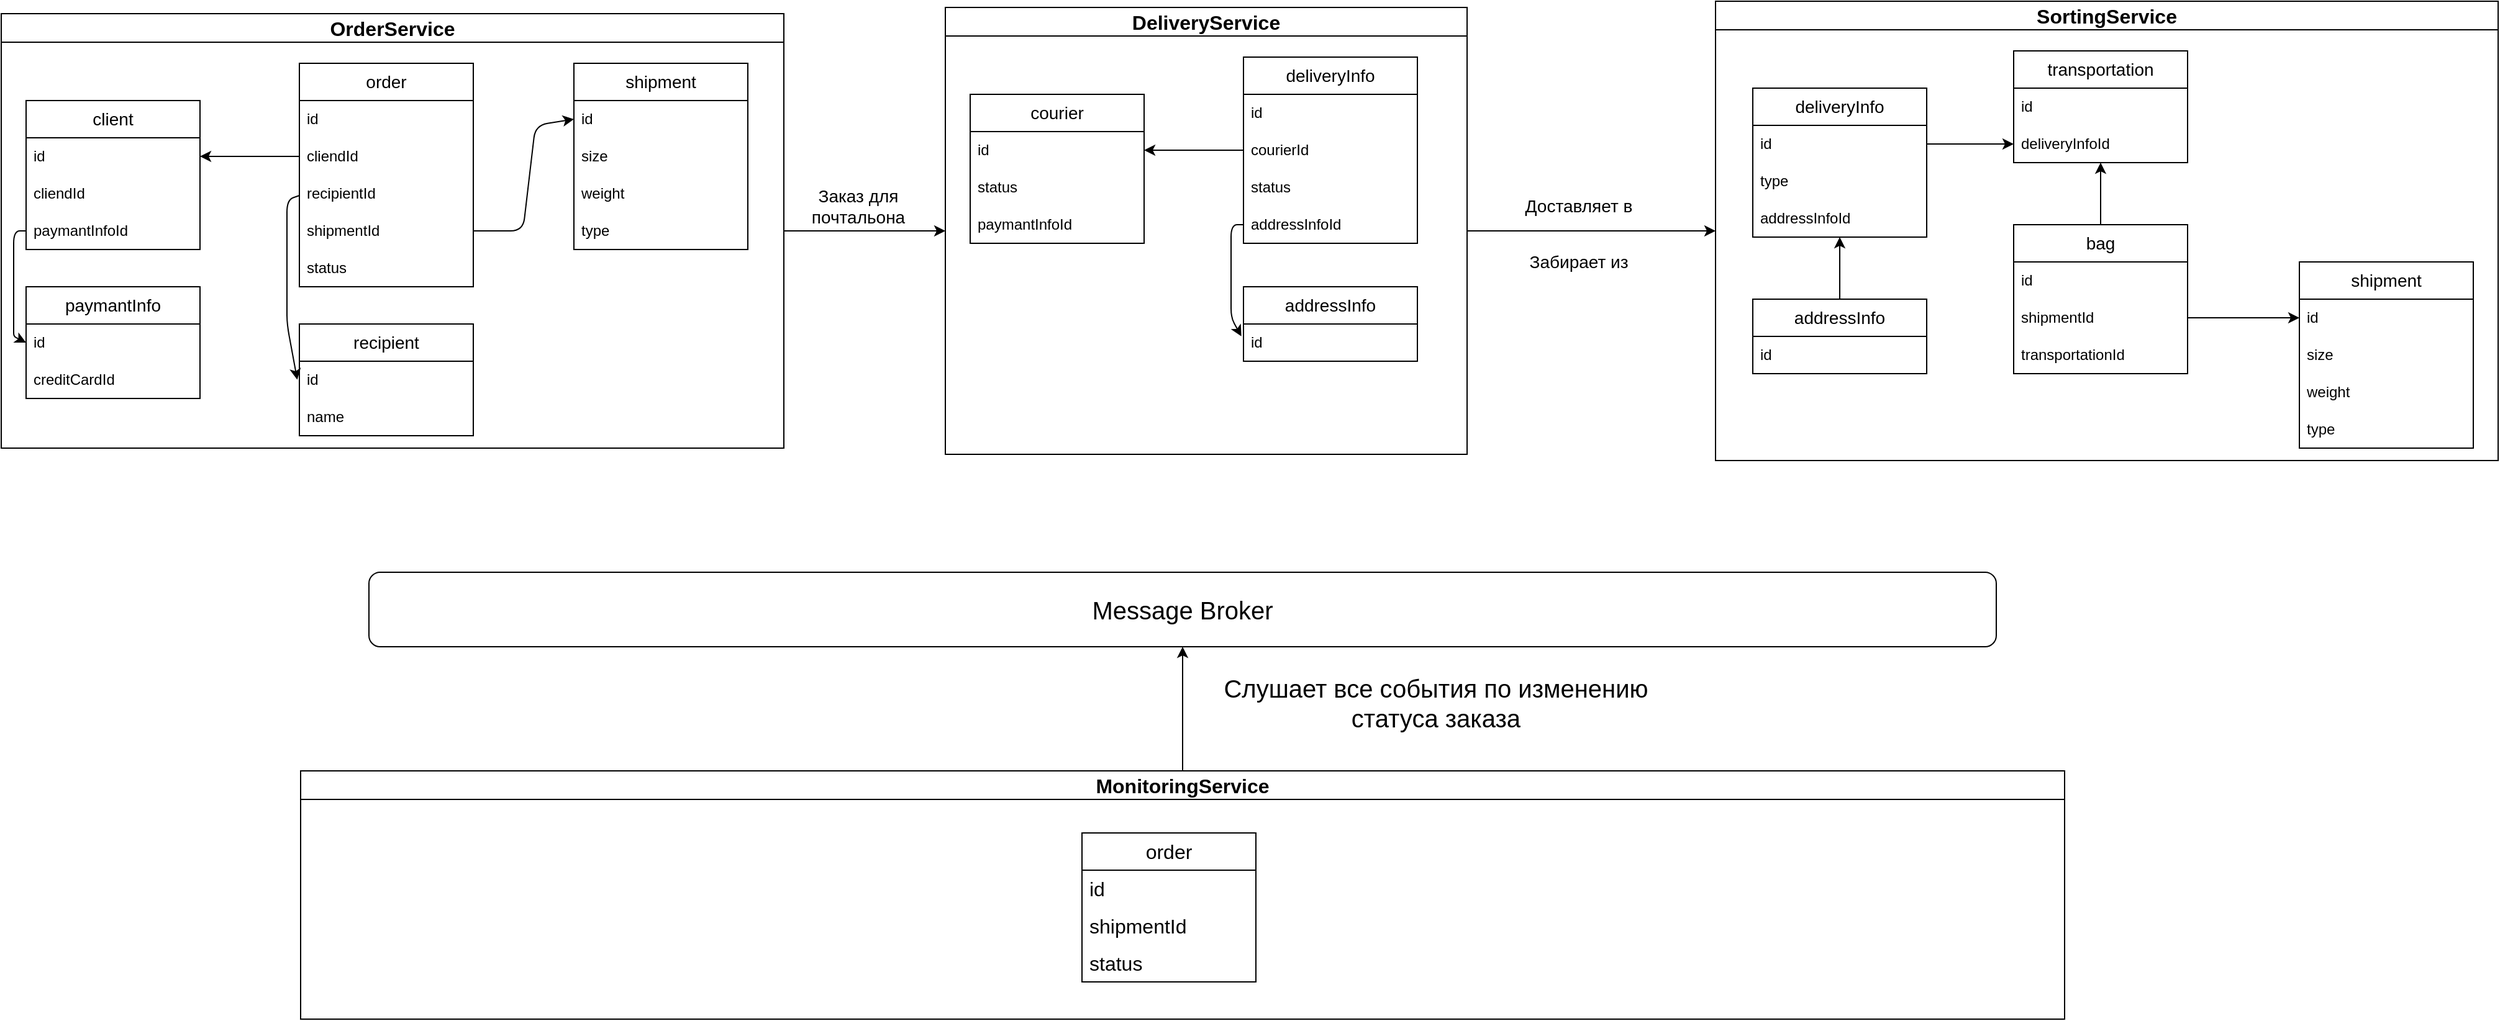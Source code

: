 <mxfile>
    <diagram id="klOjj9HEc2CGyEMasnPD" name="Page-1">
        <mxGraphModel dx="874" dy="1540" grid="1" gridSize="10" guides="1" tooltips="1" connect="1" arrows="1" fold="1" page="1" pageScale="1" pageWidth="827" pageHeight="1169" math="0" shadow="0">
            <root>
                <mxCell id="0"/>
                <mxCell id="1" parent="0"/>
                <mxCell id="134" style="edgeStyle=none;html=1;exitX=1;exitY=0.5;exitDx=0;exitDy=0;entryX=0;entryY=0.5;entryDx=0;entryDy=0;fontSize=14;" edge="1" parent="1" source="77" target="103">
                    <mxGeometry relative="1" as="geometry"/>
                </mxCell>
                <mxCell id="77" value="&lt;font style=&quot;font-size: 16px;&quot;&gt;OrderService&lt;/font&gt;" style="swimlane;whiteSpace=wrap;html=1;" vertex="1" parent="1">
                    <mxGeometry x="290" y="210" width="630" height="350" as="geometry"/>
                </mxCell>
                <mxCell id="73" value="&lt;font style=&quot;font-size: 14px;&quot;&gt;order&lt;/font&gt;" style="swimlane;fontStyle=0;childLayout=stackLayout;horizontal=1;startSize=30;horizontalStack=0;resizeParent=1;resizeParentMax=0;resizeLast=0;collapsible=1;marginBottom=0;whiteSpace=wrap;html=1;" vertex="1" parent="77">
                    <mxGeometry x="240" y="40" width="140" height="180" as="geometry"/>
                </mxCell>
                <mxCell id="74" value="id" style="text;strokeColor=none;fillColor=none;align=left;verticalAlign=middle;spacingLeft=4;spacingRight=4;overflow=hidden;points=[[0,0.5],[1,0.5]];portConstraint=eastwest;rotatable=0;whiteSpace=wrap;html=1;" vertex="1" parent="73">
                    <mxGeometry y="30" width="140" height="30" as="geometry"/>
                </mxCell>
                <mxCell id="76" value="cliendId" style="text;strokeColor=none;fillColor=none;align=left;verticalAlign=middle;spacingLeft=4;spacingRight=4;overflow=hidden;points=[[0,0.5],[1,0.5]];portConstraint=eastwest;rotatable=0;whiteSpace=wrap;html=1;" vertex="1" parent="73">
                    <mxGeometry y="60" width="140" height="30" as="geometry"/>
                </mxCell>
                <mxCell id="89" value="recipientId" style="text;strokeColor=none;fillColor=none;align=left;verticalAlign=middle;spacingLeft=4;spacingRight=4;overflow=hidden;points=[[0,0.5],[1,0.5]];portConstraint=eastwest;rotatable=0;whiteSpace=wrap;html=1;" vertex="1" parent="73">
                    <mxGeometry y="90" width="140" height="30" as="geometry"/>
                </mxCell>
                <mxCell id="94" value="shipmentId" style="text;strokeColor=none;fillColor=none;align=left;verticalAlign=middle;spacingLeft=4;spacingRight=4;overflow=hidden;points=[[0,0.5],[1,0.5]];portConstraint=eastwest;rotatable=0;whiteSpace=wrap;html=1;" vertex="1" parent="73">
                    <mxGeometry y="120" width="140" height="30" as="geometry"/>
                </mxCell>
                <mxCell id="161" value="status" style="text;strokeColor=none;fillColor=none;align=left;verticalAlign=middle;spacingLeft=4;spacingRight=4;overflow=hidden;points=[[0,0.5],[1,0.5]];portConstraint=eastwest;rotatable=0;whiteSpace=wrap;html=1;" vertex="1" parent="73">
                    <mxGeometry y="150" width="140" height="30" as="geometry"/>
                </mxCell>
                <mxCell id="78" value="&lt;font style=&quot;font-size: 14px;&quot;&gt;client&lt;/font&gt;" style="swimlane;fontStyle=0;childLayout=stackLayout;horizontal=1;startSize=30;horizontalStack=0;resizeParent=1;resizeParentMax=0;resizeLast=0;collapsible=1;marginBottom=0;whiteSpace=wrap;html=1;" vertex="1" parent="77">
                    <mxGeometry x="20" y="70" width="140" height="120" as="geometry"/>
                </mxCell>
                <mxCell id="79" value="id" style="text;strokeColor=none;fillColor=none;align=left;verticalAlign=middle;spacingLeft=4;spacingRight=4;overflow=hidden;points=[[0,0.5],[1,0.5]];portConstraint=eastwest;rotatable=0;whiteSpace=wrap;html=1;" vertex="1" parent="78">
                    <mxGeometry y="30" width="140" height="30" as="geometry"/>
                </mxCell>
                <mxCell id="81" value="cliendId" style="text;strokeColor=none;fillColor=none;align=left;verticalAlign=middle;spacingLeft=4;spacingRight=4;overflow=hidden;points=[[0,0.5],[1,0.5]];portConstraint=eastwest;rotatable=0;whiteSpace=wrap;html=1;" vertex="1" parent="78">
                    <mxGeometry y="60" width="140" height="30" as="geometry"/>
                </mxCell>
                <mxCell id="83" value="paymantInfoId" style="text;strokeColor=none;fillColor=none;align=left;verticalAlign=middle;spacingLeft=4;spacingRight=4;overflow=hidden;points=[[0,0.5],[1,0.5]];portConstraint=eastwest;rotatable=0;whiteSpace=wrap;html=1;" vertex="1" parent="78">
                    <mxGeometry y="90" width="140" height="30" as="geometry"/>
                </mxCell>
                <mxCell id="82" style="edgeStyle=none;html=1;entryX=1;entryY=0.5;entryDx=0;entryDy=0;fontSize=14;exitX=0;exitY=0.5;exitDx=0;exitDy=0;" edge="1" parent="77" source="76" target="79">
                    <mxGeometry relative="1" as="geometry"/>
                </mxCell>
                <mxCell id="84" value="&lt;font style=&quot;font-size: 14px;&quot;&gt;paymantInfo&lt;/font&gt;" style="swimlane;fontStyle=0;childLayout=stackLayout;horizontal=1;startSize=30;horizontalStack=0;resizeParent=1;resizeParentMax=0;resizeLast=0;collapsible=1;marginBottom=0;whiteSpace=wrap;html=1;" vertex="1" parent="77">
                    <mxGeometry x="20" y="220" width="140" height="90" as="geometry"/>
                </mxCell>
                <mxCell id="85" value="id" style="text;strokeColor=none;fillColor=none;align=left;verticalAlign=middle;spacingLeft=4;spacingRight=4;overflow=hidden;points=[[0,0.5],[1,0.5]];portConstraint=eastwest;rotatable=0;whiteSpace=wrap;html=1;" vertex="1" parent="84">
                    <mxGeometry y="30" width="140" height="30" as="geometry"/>
                </mxCell>
                <mxCell id="87" value="creditCardId" style="text;strokeColor=none;fillColor=none;align=left;verticalAlign=middle;spacingLeft=4;spacingRight=4;overflow=hidden;points=[[0,0.5],[1,0.5]];portConstraint=eastwest;rotatable=0;whiteSpace=wrap;html=1;" vertex="1" parent="84">
                    <mxGeometry y="60" width="140" height="30" as="geometry"/>
                </mxCell>
                <mxCell id="88" style="edgeStyle=none;html=1;fontSize=14;entryX=0;entryY=0.5;entryDx=0;entryDy=0;" edge="1" parent="77" source="83" target="85">
                    <mxGeometry relative="1" as="geometry">
                        <mxPoint x="10" y="270" as="targetPoint"/>
                        <Array as="points">
                            <mxPoint x="10" y="175"/>
                            <mxPoint x="10" y="220"/>
                            <mxPoint x="10" y="250"/>
                            <mxPoint x="10" y="260"/>
                        </Array>
                    </mxGeometry>
                </mxCell>
                <mxCell id="90" value="&lt;font style=&quot;font-size: 14px;&quot;&gt;recipient&lt;/font&gt;" style="swimlane;fontStyle=0;childLayout=stackLayout;horizontal=1;startSize=30;horizontalStack=0;resizeParent=1;resizeParentMax=0;resizeLast=0;collapsible=1;marginBottom=0;whiteSpace=wrap;html=1;" vertex="1" parent="77">
                    <mxGeometry x="240" y="250" width="140" height="90" as="geometry"/>
                </mxCell>
                <mxCell id="91" value="id" style="text;strokeColor=none;fillColor=none;align=left;verticalAlign=middle;spacingLeft=4;spacingRight=4;overflow=hidden;points=[[0,0.5],[1,0.5]];portConstraint=eastwest;rotatable=0;whiteSpace=wrap;html=1;" vertex="1" parent="90">
                    <mxGeometry y="30" width="140" height="30" as="geometry"/>
                </mxCell>
                <mxCell id="92" value="name" style="text;strokeColor=none;fillColor=none;align=left;verticalAlign=middle;spacingLeft=4;spacingRight=4;overflow=hidden;points=[[0,0.5],[1,0.5]];portConstraint=eastwest;rotatable=0;whiteSpace=wrap;html=1;" vertex="1" parent="90">
                    <mxGeometry y="60" width="140" height="30" as="geometry"/>
                </mxCell>
                <mxCell id="93" style="edgeStyle=none;html=1;fontSize=14;entryX=-0.012;entryY=0.496;entryDx=0;entryDy=0;entryPerimeter=0;exitX=0;exitY=0.549;exitDx=0;exitDy=0;exitPerimeter=0;" edge="1" parent="77" source="89" target="91">
                    <mxGeometry relative="1" as="geometry">
                        <mxPoint x="240" y="240" as="targetPoint"/>
                        <mxPoint x="240" y="150" as="sourcePoint"/>
                        <Array as="points">
                            <mxPoint x="230" y="150"/>
                            <mxPoint x="230" y="195"/>
                            <mxPoint x="230" y="225"/>
                            <mxPoint x="230" y="250"/>
                        </Array>
                    </mxGeometry>
                </mxCell>
                <mxCell id="95" value="&lt;font style=&quot;font-size: 14px;&quot;&gt;shipment&lt;/font&gt;" style="swimlane;fontStyle=0;childLayout=stackLayout;horizontal=1;startSize=30;horizontalStack=0;resizeParent=1;resizeParentMax=0;resizeLast=0;collapsible=1;marginBottom=0;whiteSpace=wrap;html=1;" vertex="1" parent="77">
                    <mxGeometry x="461" y="40" width="140" height="150" as="geometry"/>
                </mxCell>
                <mxCell id="96" value="id" style="text;strokeColor=none;fillColor=none;align=left;verticalAlign=middle;spacingLeft=4;spacingRight=4;overflow=hidden;points=[[0,0.5],[1,0.5]];portConstraint=eastwest;rotatable=0;whiteSpace=wrap;html=1;" vertex="1" parent="95">
                    <mxGeometry y="30" width="140" height="30" as="geometry"/>
                </mxCell>
                <mxCell id="97" value="size" style="text;strokeColor=none;fillColor=none;align=left;verticalAlign=middle;spacingLeft=4;spacingRight=4;overflow=hidden;points=[[0,0.5],[1,0.5]];portConstraint=eastwest;rotatable=0;whiteSpace=wrap;html=1;" vertex="1" parent="95">
                    <mxGeometry y="60" width="140" height="30" as="geometry"/>
                </mxCell>
                <mxCell id="99" value="weight" style="text;strokeColor=none;fillColor=none;align=left;verticalAlign=middle;spacingLeft=4;spacingRight=4;overflow=hidden;points=[[0,0.5],[1,0.5]];portConstraint=eastwest;rotatable=0;whiteSpace=wrap;html=1;" vertex="1" parent="95">
                    <mxGeometry y="90" width="140" height="30" as="geometry"/>
                </mxCell>
                <mxCell id="102" value="type" style="text;strokeColor=none;fillColor=none;align=left;verticalAlign=middle;spacingLeft=4;spacingRight=4;overflow=hidden;points=[[0,0.5],[1,0.5]];portConstraint=eastwest;rotatable=0;whiteSpace=wrap;html=1;" vertex="1" parent="95">
                    <mxGeometry y="120" width="140" height="30" as="geometry"/>
                </mxCell>
                <mxCell id="100" style="edgeStyle=none;html=1;exitX=1;exitY=0.5;exitDx=0;exitDy=0;entryX=0;entryY=0.5;entryDx=0;entryDy=0;fontSize=14;" edge="1" parent="77" source="94" target="96">
                    <mxGeometry relative="1" as="geometry">
                        <Array as="points">
                            <mxPoint x="420" y="175"/>
                            <mxPoint x="430" y="90"/>
                        </Array>
                    </mxGeometry>
                </mxCell>
                <mxCell id="202" style="edgeStyle=none;html=1;fontSize=14;" edge="1" parent="1" source="103">
                    <mxGeometry relative="1" as="geometry">
                        <mxPoint x="1670" y="385" as="targetPoint"/>
                    </mxGeometry>
                </mxCell>
                <mxCell id="103" value="&lt;span style=&quot;font-size: 16px;&quot;&gt;DeliveryService&lt;/span&gt;" style="swimlane;whiteSpace=wrap;html=1;" vertex="1" parent="1">
                    <mxGeometry x="1050" y="205" width="420" height="360" as="geometry"/>
                </mxCell>
                <mxCell id="104" value="&lt;font style=&quot;font-size: 14px;&quot;&gt;deliveryInfo&lt;/font&gt;" style="swimlane;fontStyle=0;childLayout=stackLayout;horizontal=1;startSize=30;horizontalStack=0;resizeParent=1;resizeParentMax=0;resizeLast=0;collapsible=1;marginBottom=0;whiteSpace=wrap;html=1;" vertex="1" parent="103">
                    <mxGeometry x="240" y="40" width="140" height="150" as="geometry"/>
                </mxCell>
                <mxCell id="105" value="id" style="text;strokeColor=none;fillColor=none;align=left;verticalAlign=middle;spacingLeft=4;spacingRight=4;overflow=hidden;points=[[0,0.5],[1,0.5]];portConstraint=eastwest;rotatable=0;whiteSpace=wrap;html=1;" vertex="1" parent="104">
                    <mxGeometry y="30" width="140" height="30" as="geometry"/>
                </mxCell>
                <mxCell id="106" value="courierId" style="text;strokeColor=none;fillColor=none;align=left;verticalAlign=middle;spacingLeft=4;spacingRight=4;overflow=hidden;points=[[0,0.5],[1,0.5]];portConstraint=eastwest;rotatable=0;whiteSpace=wrap;html=1;" vertex="1" parent="104">
                    <mxGeometry y="60" width="140" height="30" as="geometry"/>
                </mxCell>
                <mxCell id="107" value="status" style="text;strokeColor=none;fillColor=none;align=left;verticalAlign=middle;spacingLeft=4;spacingRight=4;overflow=hidden;points=[[0,0.5],[1,0.5]];portConstraint=eastwest;rotatable=0;whiteSpace=wrap;html=1;" vertex="1" parent="104">
                    <mxGeometry y="90" width="140" height="30" as="geometry"/>
                </mxCell>
                <mxCell id="108" value="addressInfoId" style="text;strokeColor=none;fillColor=none;align=left;verticalAlign=middle;spacingLeft=4;spacingRight=4;overflow=hidden;points=[[0,0.5],[1,0.5]];portConstraint=eastwest;rotatable=0;whiteSpace=wrap;html=1;" vertex="1" parent="104">
                    <mxGeometry y="120" width="140" height="30" as="geometry"/>
                </mxCell>
                <mxCell id="109" value="&lt;font style=&quot;font-size: 14px;&quot;&gt;courier&lt;/font&gt;" style="swimlane;fontStyle=0;childLayout=stackLayout;horizontal=1;startSize=30;horizontalStack=0;resizeParent=1;resizeParentMax=0;resizeLast=0;collapsible=1;marginBottom=0;whiteSpace=wrap;html=1;" vertex="1" parent="103">
                    <mxGeometry x="20" y="70" width="140" height="120" as="geometry"/>
                </mxCell>
                <mxCell id="110" value="id" style="text;strokeColor=none;fillColor=none;align=left;verticalAlign=middle;spacingLeft=4;spacingRight=4;overflow=hidden;points=[[0,0.5],[1,0.5]];portConstraint=eastwest;rotatable=0;whiteSpace=wrap;html=1;" vertex="1" parent="109">
                    <mxGeometry y="30" width="140" height="30" as="geometry"/>
                </mxCell>
                <mxCell id="111" value="status" style="text;strokeColor=none;fillColor=none;align=left;verticalAlign=middle;spacingLeft=4;spacingRight=4;overflow=hidden;points=[[0,0.5],[1,0.5]];portConstraint=eastwest;rotatable=0;whiteSpace=wrap;html=1;" vertex="1" parent="109">
                    <mxGeometry y="60" width="140" height="30" as="geometry"/>
                </mxCell>
                <mxCell id="112" value="paymantInfoId" style="text;strokeColor=none;fillColor=none;align=left;verticalAlign=middle;spacingLeft=4;spacingRight=4;overflow=hidden;points=[[0,0.5],[1,0.5]];portConstraint=eastwest;rotatable=0;whiteSpace=wrap;html=1;" vertex="1" parent="109">
                    <mxGeometry y="90" width="140" height="30" as="geometry"/>
                </mxCell>
                <mxCell id="113" style="edgeStyle=none;html=1;entryX=1;entryY=0.5;entryDx=0;entryDy=0;fontSize=14;exitX=0;exitY=0.5;exitDx=0;exitDy=0;" edge="1" parent="103" source="106" target="110">
                    <mxGeometry relative="1" as="geometry"/>
                </mxCell>
                <mxCell id="121" style="edgeStyle=none;html=1;fontSize=14;entryX=-0.012;entryY=0.496;entryDx=0;entryDy=0;entryPerimeter=0;exitX=0;exitY=0.5;exitDx=0;exitDy=0;" edge="1" parent="103" source="108">
                    <mxGeometry relative="1" as="geometry">
                        <mxPoint x="238.32" y="264.88" as="targetPoint"/>
                        <mxPoint x="240" y="150" as="sourcePoint"/>
                        <Array as="points">
                            <mxPoint x="230" y="175"/>
                            <mxPoint x="230" y="195"/>
                            <mxPoint x="230" y="225"/>
                            <mxPoint x="230" y="250"/>
                        </Array>
                    </mxGeometry>
                </mxCell>
                <mxCell id="129" value="&lt;font style=&quot;font-size: 14px;&quot;&gt;addressInfo&lt;/font&gt;" style="swimlane;fontStyle=0;childLayout=stackLayout;horizontal=1;startSize=30;horizontalStack=0;resizeParent=1;resizeParentMax=0;resizeLast=0;collapsible=1;marginBottom=0;whiteSpace=wrap;html=1;" vertex="1" parent="103">
                    <mxGeometry x="240" y="225" width="140" height="60" as="geometry"/>
                </mxCell>
                <mxCell id="130" value="id" style="text;strokeColor=none;fillColor=none;align=left;verticalAlign=middle;spacingLeft=4;spacingRight=4;overflow=hidden;points=[[0,0.5],[1,0.5]];portConstraint=eastwest;rotatable=0;whiteSpace=wrap;html=1;" vertex="1" parent="129">
                    <mxGeometry y="30" width="140" height="30" as="geometry"/>
                </mxCell>
                <mxCell id="135" value="Заказ для почтальона" style="text;html=1;strokeColor=none;fillColor=none;align=center;verticalAlign=middle;whiteSpace=wrap;rounded=0;fontSize=14;" vertex="1" parent="1">
                    <mxGeometry x="950" y="350" width="60" height="30" as="geometry"/>
                </mxCell>
                <mxCell id="136" value="&lt;font style=&quot;font-size: 16px;&quot;&gt;SortingService&lt;/font&gt;" style="swimlane;whiteSpace=wrap;html=1;" vertex="1" parent="1">
                    <mxGeometry x="1670" y="200" width="630" height="370" as="geometry"/>
                </mxCell>
                <mxCell id="155" value="&lt;font style=&quot;font-size: 14px;&quot;&gt;shipment&lt;/font&gt;" style="swimlane;fontStyle=0;childLayout=stackLayout;horizontal=1;startSize=30;horizontalStack=0;resizeParent=1;resizeParentMax=0;resizeLast=0;collapsible=1;marginBottom=0;whiteSpace=wrap;html=1;" vertex="1" parent="136">
                    <mxGeometry x="470" y="210" width="140" height="150" as="geometry"/>
                </mxCell>
                <mxCell id="156" value="id" style="text;strokeColor=none;fillColor=none;align=left;verticalAlign=middle;spacingLeft=4;spacingRight=4;overflow=hidden;points=[[0,0.5],[1,0.5]];portConstraint=eastwest;rotatable=0;whiteSpace=wrap;html=1;" vertex="1" parent="155">
                    <mxGeometry y="30" width="140" height="30" as="geometry"/>
                </mxCell>
                <mxCell id="157" value="size" style="text;strokeColor=none;fillColor=none;align=left;verticalAlign=middle;spacingLeft=4;spacingRight=4;overflow=hidden;points=[[0,0.5],[1,0.5]];portConstraint=eastwest;rotatable=0;whiteSpace=wrap;html=1;" vertex="1" parent="155">
                    <mxGeometry y="60" width="140" height="30" as="geometry"/>
                </mxCell>
                <mxCell id="158" value="weight" style="text;strokeColor=none;fillColor=none;align=left;verticalAlign=middle;spacingLeft=4;spacingRight=4;overflow=hidden;points=[[0,0.5],[1,0.5]];portConstraint=eastwest;rotatable=0;whiteSpace=wrap;html=1;" vertex="1" parent="155">
                    <mxGeometry y="90" width="140" height="30" as="geometry"/>
                </mxCell>
                <mxCell id="159" value="type" style="text;strokeColor=none;fillColor=none;align=left;verticalAlign=middle;spacingLeft=4;spacingRight=4;overflow=hidden;points=[[0,0.5],[1,0.5]];portConstraint=eastwest;rotatable=0;whiteSpace=wrap;html=1;" vertex="1" parent="155">
                    <mxGeometry y="120" width="140" height="30" as="geometry"/>
                </mxCell>
                <mxCell id="199" style="edgeStyle=none;html=1;entryX=0;entryY=0.5;entryDx=0;entryDy=0;fontSize=14;exitX=1;exitY=0.5;exitDx=0;exitDy=0;" edge="1" parent="136" source="195" target="226">
                    <mxGeometry relative="1" as="geometry">
                        <mxPoint x="240" y="145" as="targetPoint"/>
                    </mxGeometry>
                </mxCell>
                <mxCell id="194" value="&lt;span style=&quot;font-size: 14px;&quot;&gt;deliveryInfo&lt;/span&gt;" style="swimlane;fontStyle=0;childLayout=stackLayout;horizontal=1;startSize=30;horizontalStack=0;resizeParent=1;resizeParentMax=0;resizeLast=0;collapsible=1;marginBottom=0;whiteSpace=wrap;html=1;" vertex="1" parent="136">
                    <mxGeometry x="30" y="70" width="140" height="120" as="geometry"/>
                </mxCell>
                <mxCell id="195" value="id" style="text;strokeColor=none;fillColor=none;align=left;verticalAlign=middle;spacingLeft=4;spacingRight=4;overflow=hidden;points=[[0,0.5],[1,0.5]];portConstraint=eastwest;rotatable=0;whiteSpace=wrap;html=1;" vertex="1" parent="194">
                    <mxGeometry y="30" width="140" height="30" as="geometry"/>
                </mxCell>
                <mxCell id="198" value="type" style="text;strokeColor=none;fillColor=none;align=left;verticalAlign=middle;spacingLeft=4;spacingRight=4;overflow=hidden;points=[[0,0.5],[1,0.5]];portConstraint=eastwest;rotatable=0;whiteSpace=wrap;html=1;" vertex="1" parent="194">
                    <mxGeometry y="60" width="140" height="30" as="geometry"/>
                </mxCell>
                <mxCell id="222" value="addressInfoId" style="text;strokeColor=none;fillColor=none;align=left;verticalAlign=middle;spacingLeft=4;spacingRight=4;overflow=hidden;points=[[0,0.5],[1,0.5]];portConstraint=eastwest;rotatable=0;whiteSpace=wrap;html=1;" vertex="1" parent="194">
                    <mxGeometry y="90" width="140" height="30" as="geometry"/>
                </mxCell>
                <mxCell id="223" value="&lt;span style=&quot;font-size: 14px;&quot;&gt;transportation&lt;/span&gt;" style="swimlane;fontStyle=0;childLayout=stackLayout;horizontal=1;startSize=30;horizontalStack=0;resizeParent=1;resizeParentMax=0;resizeLast=0;collapsible=1;marginBottom=0;whiteSpace=wrap;html=1;" vertex="1" parent="136">
                    <mxGeometry x="240" y="40" width="140" height="90" as="geometry"/>
                </mxCell>
                <mxCell id="224" value="id" style="text;strokeColor=none;fillColor=none;align=left;verticalAlign=middle;spacingLeft=4;spacingRight=4;overflow=hidden;points=[[0,0.5],[1,0.5]];portConstraint=eastwest;rotatable=0;whiteSpace=wrap;html=1;" vertex="1" parent="223">
                    <mxGeometry y="30" width="140" height="30" as="geometry"/>
                </mxCell>
                <mxCell id="226" value="deliveryInfoId" style="text;strokeColor=none;fillColor=none;align=left;verticalAlign=middle;spacingLeft=4;spacingRight=4;overflow=hidden;points=[[0,0.5],[1,0.5]];portConstraint=eastwest;rotatable=0;whiteSpace=wrap;html=1;" vertex="1" parent="223">
                    <mxGeometry y="60" width="140" height="30" as="geometry"/>
                </mxCell>
                <mxCell id="233" style="edgeStyle=none;html=1;fontSize=20;" edge="1" parent="136" source="227" target="226">
                    <mxGeometry relative="1" as="geometry"/>
                </mxCell>
                <mxCell id="227" value="&lt;span style=&quot;font-size: 14px;&quot;&gt;bag&lt;/span&gt;" style="swimlane;fontStyle=0;childLayout=stackLayout;horizontal=1;startSize=30;horizontalStack=0;resizeParent=1;resizeParentMax=0;resizeLast=0;collapsible=1;marginBottom=0;whiteSpace=wrap;html=1;" vertex="1" parent="136">
                    <mxGeometry x="240" y="180" width="140" height="120" as="geometry"/>
                </mxCell>
                <mxCell id="228" value="id" style="text;strokeColor=none;fillColor=none;align=left;verticalAlign=middle;spacingLeft=4;spacingRight=4;overflow=hidden;points=[[0,0.5],[1,0.5]];portConstraint=eastwest;rotatable=0;whiteSpace=wrap;html=1;" vertex="1" parent="227">
                    <mxGeometry y="30" width="140" height="30" as="geometry"/>
                </mxCell>
                <mxCell id="231" value="shipmentId" style="text;strokeColor=none;fillColor=none;align=left;verticalAlign=middle;spacingLeft=4;spacingRight=4;overflow=hidden;points=[[0,0.5],[1,0.5]];portConstraint=eastwest;rotatable=0;whiteSpace=wrap;html=1;" vertex="1" parent="227">
                    <mxGeometry y="60" width="140" height="30" as="geometry"/>
                </mxCell>
                <mxCell id="229" value="transportationId" style="text;strokeColor=none;fillColor=none;align=left;verticalAlign=middle;spacingLeft=4;spacingRight=4;overflow=hidden;points=[[0,0.5],[1,0.5]];portConstraint=eastwest;rotatable=0;whiteSpace=wrap;html=1;" vertex="1" parent="227">
                    <mxGeometry y="90" width="140" height="30" as="geometry"/>
                </mxCell>
                <mxCell id="234" style="edgeStyle=none;html=1;entryX=0;entryY=0.5;entryDx=0;entryDy=0;fontSize=20;exitX=1;exitY=0.5;exitDx=0;exitDy=0;" edge="1" parent="136" source="231" target="156">
                    <mxGeometry relative="1" as="geometry"/>
                </mxCell>
                <mxCell id="238" style="edgeStyle=none;html=1;entryX=0.5;entryY=1;entryDx=0;entryDy=0;entryPerimeter=0;fontSize=20;" edge="1" parent="136" source="235" target="222">
                    <mxGeometry relative="1" as="geometry"/>
                </mxCell>
                <mxCell id="235" value="&lt;font style=&quot;font-size: 14px;&quot;&gt;addressInfo&lt;/font&gt;" style="swimlane;fontStyle=0;childLayout=stackLayout;horizontal=1;startSize=30;horizontalStack=0;resizeParent=1;resizeParentMax=0;resizeLast=0;collapsible=1;marginBottom=0;whiteSpace=wrap;html=1;" vertex="1" parent="136">
                    <mxGeometry x="30" y="240" width="140" height="60" as="geometry"/>
                </mxCell>
                <mxCell id="236" value="id" style="text;strokeColor=none;fillColor=none;align=left;verticalAlign=middle;spacingLeft=4;spacingRight=4;overflow=hidden;points=[[0,0.5],[1,0.5]];portConstraint=eastwest;rotatable=0;whiteSpace=wrap;html=1;" vertex="1" parent="235">
                    <mxGeometry y="30" width="140" height="30" as="geometry"/>
                </mxCell>
                <mxCell id="205" value="Доставляет в" style="text;html=1;strokeColor=none;fillColor=none;align=center;verticalAlign=middle;whiteSpace=wrap;rounded=0;fontSize=14;" vertex="1" parent="1">
                    <mxGeometry x="1490" y="350" width="140" height="30" as="geometry"/>
                </mxCell>
                <mxCell id="206" value="Забирает из" style="text;html=1;strokeColor=none;fillColor=none;align=center;verticalAlign=middle;whiteSpace=wrap;rounded=0;fontSize=14;" vertex="1" parent="1">
                    <mxGeometry x="1490" y="395" width="140" height="30" as="geometry"/>
                </mxCell>
                <mxCell id="213" style="edgeStyle=none;html=1;fontSize=20;entryX=0.5;entryY=1;entryDx=0;entryDy=0;" edge="1" parent="1" source="207" target="212">
                    <mxGeometry relative="1" as="geometry">
                        <mxPoint x="1241" y="730" as="targetPoint"/>
                    </mxGeometry>
                </mxCell>
                <mxCell id="207" value="&lt;span style=&quot;font-size: 16px;&quot;&gt;MonitoringService&lt;/span&gt;" style="swimlane;whiteSpace=wrap;html=1;fontSize=14;" vertex="1" parent="1">
                    <mxGeometry x="531" y="820" width="1420" height="200" as="geometry"/>
                </mxCell>
                <mxCell id="208" value="order" style="swimlane;fontStyle=0;childLayout=stackLayout;horizontal=1;startSize=30;horizontalStack=0;resizeParent=1;resizeParentMax=0;resizeLast=0;collapsible=1;marginBottom=0;whiteSpace=wrap;html=1;fontSize=16;" vertex="1" parent="207">
                    <mxGeometry x="629" y="50" width="140" height="120" as="geometry"/>
                </mxCell>
                <mxCell id="209" value="id" style="text;strokeColor=none;fillColor=none;align=left;verticalAlign=middle;spacingLeft=4;spacingRight=4;overflow=hidden;points=[[0,0.5],[1,0.5]];portConstraint=eastwest;rotatable=0;whiteSpace=wrap;html=1;fontSize=16;" vertex="1" parent="208">
                    <mxGeometry y="30" width="140" height="30" as="geometry"/>
                </mxCell>
                <mxCell id="210" value="shipmentId" style="text;strokeColor=none;fillColor=none;align=left;verticalAlign=middle;spacingLeft=4;spacingRight=4;overflow=hidden;points=[[0,0.5],[1,0.5]];portConstraint=eastwest;rotatable=0;whiteSpace=wrap;html=1;fontSize=16;" vertex="1" parent="208">
                    <mxGeometry y="60" width="140" height="30" as="geometry"/>
                </mxCell>
                <mxCell id="211" value="status" style="text;strokeColor=none;fillColor=none;align=left;verticalAlign=middle;spacingLeft=4;spacingRight=4;overflow=hidden;points=[[0,0.5],[1,0.5]];portConstraint=eastwest;rotatable=0;whiteSpace=wrap;html=1;fontSize=16;" vertex="1" parent="208">
                    <mxGeometry y="90" width="140" height="30" as="geometry"/>
                </mxCell>
                <mxCell id="212" value="&lt;font style=&quot;font-size: 20px;&quot;&gt;Message Broker&lt;/font&gt;" style="rounded=1;whiteSpace=wrap;html=1;fontSize=16;" vertex="1" parent="1">
                    <mxGeometry x="586" y="660" width="1310" height="60" as="geometry"/>
                </mxCell>
                <mxCell id="214" value="Слушает все события по изменению статуса заказа" style="text;html=1;strokeColor=none;fillColor=none;align=center;verticalAlign=middle;whiteSpace=wrap;rounded=0;fontSize=20;" vertex="1" parent="1">
                    <mxGeometry x="1250" y="750" width="390" height="30" as="geometry"/>
                </mxCell>
            </root>
        </mxGraphModel>
    </diagram>
</mxfile>